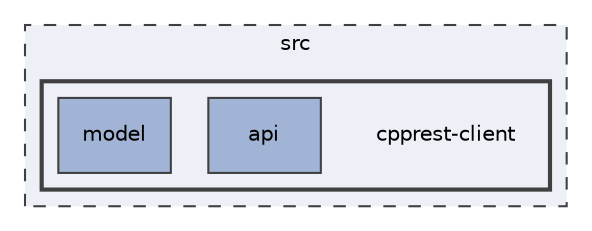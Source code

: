 digraph "src/cpprest-client"
{
 // INTERACTIVE_SVG=YES
 // LATEX_PDF_SIZE
  bgcolor="transparent";
  edge [fontname="Helvetica",fontsize="10",labelfontname="Helvetica",labelfontsize="10"];
  node [fontname="Helvetica",fontsize="10",shape=record];
  compound=true
  subgraph clusterdir_68267d1309a1af8e8297ef4c3efbcdba {
    graph [ bgcolor="#edf0f7", pencolor="grey25", style="filled,dashed,", label="src", fontname="Helvetica", fontsize="10", URL="dir_68267d1309a1af8e8297ef4c3efbcdba.html"]
  subgraph clusterdir_eb398a83143cdf1ae671458cb3066092 {
    graph [ bgcolor="#edf0f7", pencolor="grey25", style="filled,bold,", label="", fontname="Helvetica", fontsize="10", URL="dir_eb398a83143cdf1ae671458cb3066092.html"]
    dir_eb398a83143cdf1ae671458cb3066092 [shape=plaintext, label="cpprest-client"];
  dir_dccde92c47248384adb799a6048bbc4c [shape=box, label="api", style="filled,", fillcolor="#a2b4d6", color="grey25", URL="dir_dccde92c47248384adb799a6048bbc4c.html"];
  dir_88dd94e97d7d1b124ce19b1b568e22b1 [shape=box, label="model", style="filled,", fillcolor="#a2b4d6", color="grey25", URL="dir_88dd94e97d7d1b124ce19b1b568e22b1.html"];
  }
  }
}
